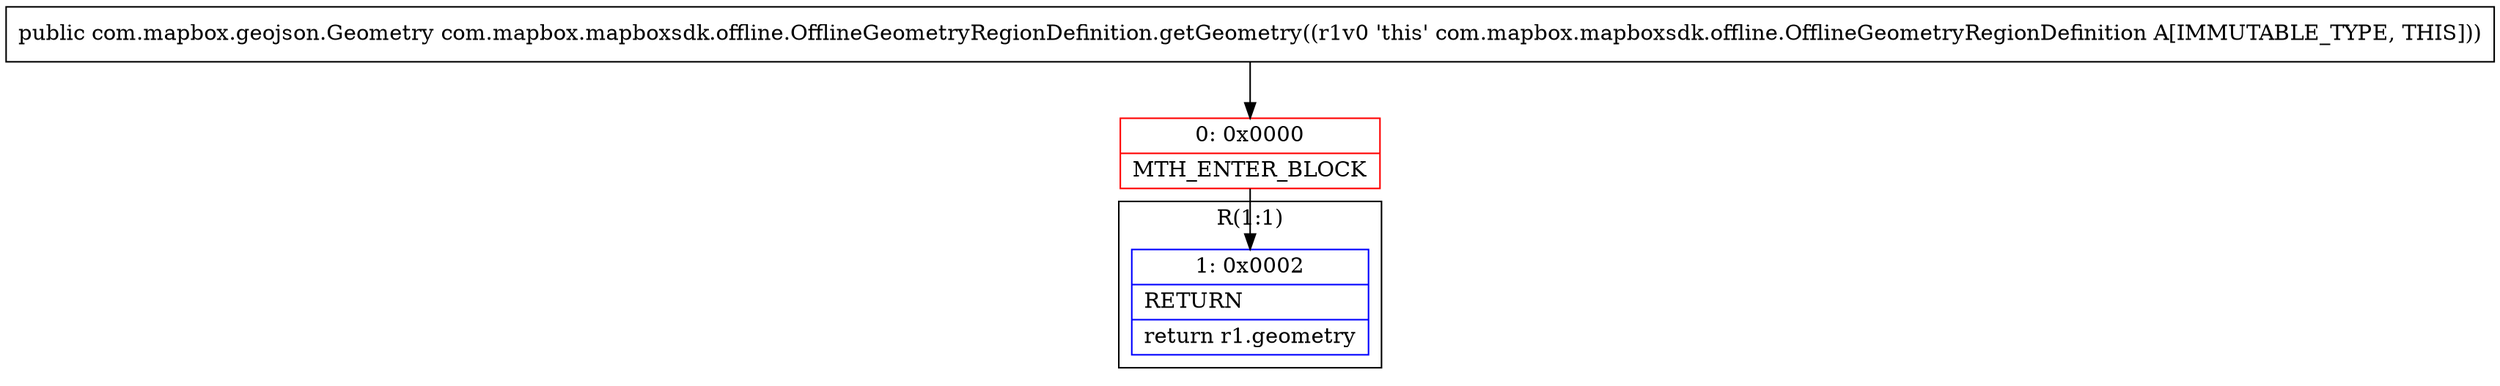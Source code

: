 digraph "CFG forcom.mapbox.mapboxsdk.offline.OfflineGeometryRegionDefinition.getGeometry()Lcom\/mapbox\/geojson\/Geometry;" {
subgraph cluster_Region_996971551 {
label = "R(1:1)";
node [shape=record,color=blue];
Node_1 [shape=record,label="{1\:\ 0x0002|RETURN\l|return r1.geometry\l}"];
}
Node_0 [shape=record,color=red,label="{0\:\ 0x0000|MTH_ENTER_BLOCK\l}"];
MethodNode[shape=record,label="{public com.mapbox.geojson.Geometry com.mapbox.mapboxsdk.offline.OfflineGeometryRegionDefinition.getGeometry((r1v0 'this' com.mapbox.mapboxsdk.offline.OfflineGeometryRegionDefinition A[IMMUTABLE_TYPE, THIS])) }"];
MethodNode -> Node_0;
Node_0 -> Node_1;
}

